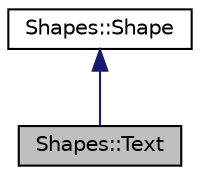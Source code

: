 digraph "Shapes::Text"
{
 // LATEX_PDF_SIZE
  edge [fontname="Helvetica",fontsize="10",labelfontname="Helvetica",labelfontsize="10"];
  node [fontname="Helvetica",fontsize="10",shape=record];
  Node0 [label="Shapes::Text",height=0.2,width=0.4,color="black", fillcolor="grey75", style="filled", fontcolor="black",tooltip="Text derived class."];
  Node1 -> Node0 [dir="back",color="midnightblue",fontsize="10",style="solid",fontname="Helvetica"];
  Node1 [label="Shapes::Shape",height=0.2,width=0.4,color="black", fillcolor="white", style="filled",URL="$class_shapes_1_1_shape.html",tooltip="Shape base class."];
}
